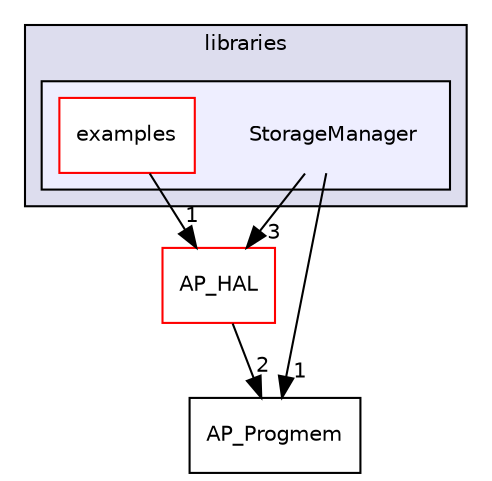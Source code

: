digraph "libraries/StorageManager" {
  compound=true
  node [ fontsize="10", fontname="Helvetica"];
  edge [ labelfontsize="10", labelfontname="Helvetica"];
  subgraph clusterdir_bc0718b08fb2015b8e59c47b2805f60c {
    graph [ bgcolor="#ddddee", pencolor="black", label="libraries" fontname="Helvetica", fontsize="10", URL="dir_bc0718b08fb2015b8e59c47b2805f60c.html"]
  subgraph clusterdir_943e52f8581fabc839a1d5cc5644b223 {
    graph [ bgcolor="#eeeeff", pencolor="black", label="" URL="dir_943e52f8581fabc839a1d5cc5644b223.html"];
    dir_943e52f8581fabc839a1d5cc5644b223 [shape=plaintext label="StorageManager"];
    dir_474aeee81fb55de6681455f1647fa7c3 [shape=box label="examples" color="red" fillcolor="white" style="filled" URL="dir_474aeee81fb55de6681455f1647fa7c3.html"];
  }
  }
  dir_1cbc10423b2512b31103883361e0123b [shape=box label="AP_HAL" fillcolor="white" style="filled" color="red" URL="dir_1cbc10423b2512b31103883361e0123b.html"];
  dir_76c3a7c075633ea7df6dd8cefcefbb8f [shape=box label="AP_Progmem" URL="dir_76c3a7c075633ea7df6dd8cefcefbb8f.html"];
  dir_1cbc10423b2512b31103883361e0123b->dir_76c3a7c075633ea7df6dd8cefcefbb8f [headlabel="2", labeldistance=1.5 headhref="dir_000046_000131.html"];
  dir_474aeee81fb55de6681455f1647fa7c3->dir_1cbc10423b2512b31103883361e0123b [headlabel="1", labeldistance=1.5 headhref="dir_000178_000046.html"];
  dir_943e52f8581fabc839a1d5cc5644b223->dir_1cbc10423b2512b31103883361e0123b [headlabel="3", labeldistance=1.5 headhref="dir_000177_000046.html"];
  dir_943e52f8581fabc839a1d5cc5644b223->dir_76c3a7c075633ea7df6dd8cefcefbb8f [headlabel="1", labeldistance=1.5 headhref="dir_000177_000131.html"];
}
